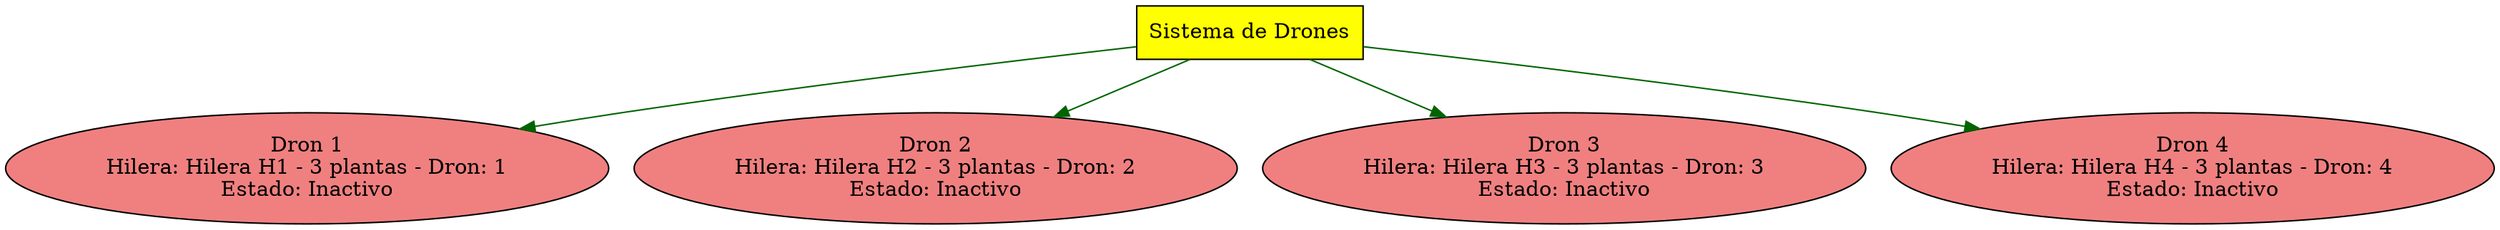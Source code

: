 digraph Drones {
    rankdir=TB;
    node [shape=ellipse, style=filled, fillcolor=lightcoral];
    edge [color=darkgreen];

    "Sistema_Drones" [label="Sistema de Drones", shape=box, fillcolor=yellow];
    "Dron0" [label="Dron 1\nHilera: Hilera H1 - 3 plantas - Dron: 1\nEstado: Inactivo", fillcolor=lightcoral];
    "Sistema_Drones" -> "Dron0";
    "Dron1" [label="Dron 2\nHilera: Hilera H2 - 3 plantas - Dron: 2\nEstado: Inactivo", fillcolor=lightcoral];
    "Sistema_Drones" -> "Dron1";
    "Dron2" [label="Dron 3\nHilera: Hilera H3 - 3 plantas - Dron: 3\nEstado: Inactivo", fillcolor=lightcoral];
    "Sistema_Drones" -> "Dron2";
    "Dron3" [label="Dron 4\nHilera: Hilera H4 - 3 plantas - Dron: 4\nEstado: Inactivo", fillcolor=lightcoral];
    "Sistema_Drones" -> "Dron3";
}

